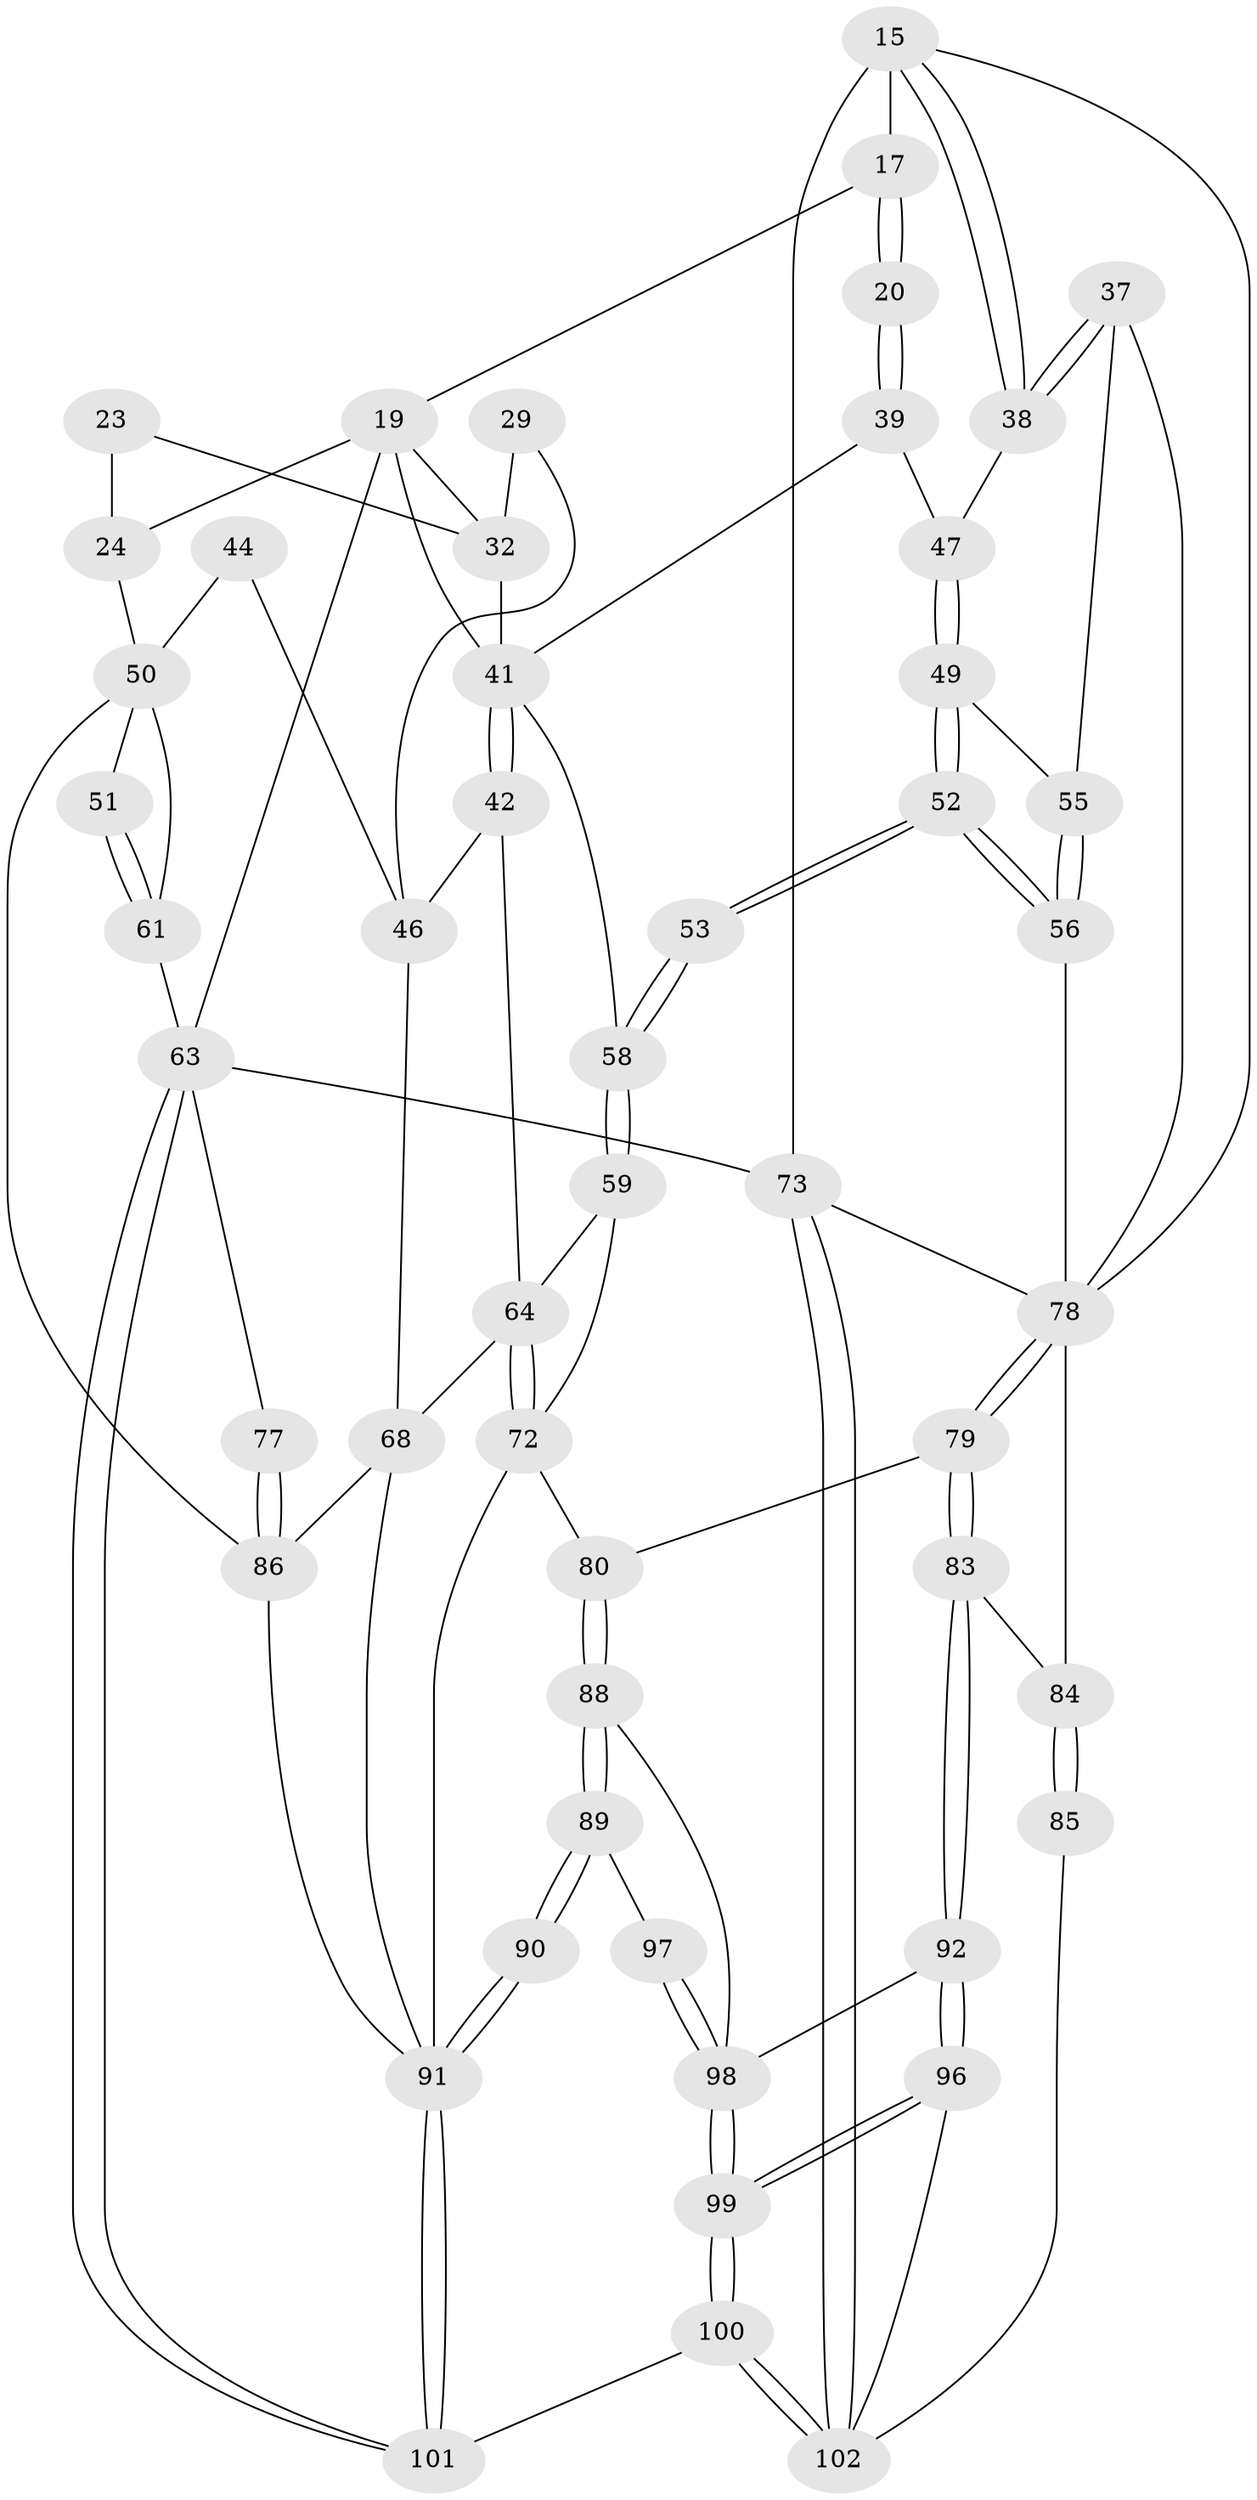 // original degree distribution, {3: 0.0196078431372549, 6: 0.21568627450980393, 5: 0.5294117647058824, 4: 0.23529411764705882}
// Generated by graph-tools (version 1.1) at 2025/00/03/09/25 05:00:39]
// undirected, 51 vertices, 115 edges
graph export_dot {
graph [start="1"]
  node [color=gray90,style=filled];
  15 [pos="+0.8288424724493406+0.21009786083482726",super="+14"];
  17 [pos="+0.5522909117991133+0.17259828234110455",super="+16"];
  19 [pos="+0.4511368483854049+0.1791025356126449",super="+18+12"];
  20 [pos="+0.718357878949162+0.2434088257472419"];
  23 [pos="+0.32200354677276083+0.2205522482098129"];
  24 [pos="+0.29312953890179705+0.22269096848297068",super="+10+11"];
  29 [pos="+0.334658938672608+0.2975129628907252"];
  32 [pos="+0.40470830106424593+0.2884816597613193",super="+21+22"];
  37 [pos="+0.9628156864404724+0.32485162918690286",super="+36"];
  38 [pos="+0.9419992462114867+0.31361506403779255"];
  39 [pos="+0.7183369612388767+0.25556915959909776"];
  41 [pos="+0.45109528715361014+0.37197718399610047",super="+34+40"];
  42 [pos="+0.4040468568323929+0.4380829854563573"];
  44 [pos="+0.22901936539095985+0.47988876991639146",super="+31"];
  46 [pos="+0.2482373416795399+0.48120898185644423",super="+43"];
  47 [pos="+0.8153403225687488+0.2959488338632399"];
  49 [pos="+0.8920770683606188+0.372525190113262"];
  50 [pos="+0.17480049606603257+0.5186898885804875",super="+45+26"];
  51 [pos="+0.06068719297428173+0.4691013370017492"];
  52 [pos="+0.7262398464212979+0.49982972582547114"];
  53 [pos="+0.7113158635599983+0.5034011697174468"];
  55 [pos="+0.9386288978588722+0.4800128547506462",super="+48"];
  56 [pos="+0.9121335757173357+0.5093908734672373"];
  58 [pos="+0.7014879532053014+0.5217487935380399",super="+57+54"];
  59 [pos="+0.690930601728502+0.5476703119188175"];
  61 [pos="+0+0.46737855241124826",super="+28+27"];
  63 [pos="+0+1",super="+3+62"];
  64 [pos="+0.4157712555572835+0.5540053408740435",super="+60"];
  68 [pos="+0.330278253216199+0.672845892229797",super="+65"];
  72 [pos="+0.4940012507617255+0.672340692096062",super="+71"];
  73 [pos="+1+1",super="+2"];
  77 [pos="+0+0.9582729141364855"];
  78 [pos="+0.9531510394631248+0.6349810883649247",super="+67+74"];
  79 [pos="+0.7111980258602877+0.6346216872339823"];
  80 [pos="+0.6961309624059743+0.6241581414939877"];
  83 [pos="+0.8105509483768513+0.7464530706304333"];
  84 [pos="+0.9303064086520714+0.7137724252458181",super="+82"];
  85 [pos="+1+0.8436656776375073"];
  86 [pos="+0.2184730375225868+0.8343991434267113",super="+69+70"];
  88 [pos="+0.66214524228034+0.7446088604820028"];
  89 [pos="+0.6179859669340396+0.8597949930311407"];
  90 [pos="+0.49038499966620563+0.9012231292811463"];
  91 [pos="+0.47831374095131046+0.919234760366857",super="+87+76+75"];
  92 [pos="+0.8445007982994918+0.83516696287575"];
  96 [pos="+0.9166983568569558+0.8692205689331556"];
  97 [pos="+0.6653194642642248+0.8996093506292917"];
  98 [pos="+0.7330625615247357+1",super="+93+94"];
  99 [pos="+0.7416945122348914+1"];
  100 [pos="+0.7383111638206825+1"];
  101 [pos="+0.44261351488985246+1"];
  102 [pos="+0.9389475410554868+1",super="+95"];
  15 -- 38;
  15 -- 38;
  15 -- 17 [weight=2];
  15 -- 73 [weight=2];
  15 -- 78;
  17 -- 20 [weight=2];
  17 -- 20;
  17 -- 19 [weight=2];
  19 -- 32;
  19 -- 24 [weight=2];
  19 -- 63;
  19 -- 41;
  20 -- 39;
  20 -- 39;
  23 -- 24 [weight=2];
  23 -- 32;
  24 -- 50;
  29 -- 32 [weight=2];
  29 -- 46;
  32 -- 41;
  37 -- 38;
  37 -- 38;
  37 -- 55 [weight=2];
  37 -- 78;
  38 -- 47;
  39 -- 47;
  39 -- 41;
  41 -- 42;
  41 -- 42;
  41 -- 58 [weight=2];
  42 -- 64;
  42 -- 46;
  44 -- 46 [weight=2];
  44 -- 50 [weight=2];
  46 -- 68;
  47 -- 49;
  47 -- 49;
  49 -- 52;
  49 -- 52;
  49 -- 55;
  50 -- 51;
  50 -- 86;
  50 -- 61;
  51 -- 61 [weight=2];
  51 -- 61;
  52 -- 53;
  52 -- 53;
  52 -- 56;
  52 -- 56;
  53 -- 58 [weight=2];
  53 -- 58;
  55 -- 56;
  55 -- 56;
  56 -- 78;
  58 -- 59;
  58 -- 59;
  59 -- 64;
  59 -- 72;
  61 -- 63 [weight=2];
  63 -- 101;
  63 -- 101;
  63 -- 73 [weight=2];
  63 -- 77;
  64 -- 72;
  64 -- 72;
  64 -- 68;
  68 -- 91;
  68 -- 86;
  72 -- 91;
  72 -- 80;
  73 -- 102;
  73 -- 102;
  73 -- 78;
  77 -- 86 [weight=2];
  77 -- 86;
  78 -- 79;
  78 -- 79;
  78 -- 84 [weight=2];
  79 -- 80;
  79 -- 83;
  79 -- 83;
  80 -- 88;
  80 -- 88;
  83 -- 84;
  83 -- 92;
  83 -- 92;
  84 -- 85 [weight=2];
  84 -- 85;
  85 -- 102;
  86 -- 91;
  88 -- 89;
  88 -- 89;
  88 -- 98;
  89 -- 90;
  89 -- 90;
  89 -- 97;
  90 -- 91 [weight=2];
  90 -- 91;
  91 -- 101;
  91 -- 101;
  92 -- 96;
  92 -- 96;
  92 -- 98;
  96 -- 99;
  96 -- 99;
  96 -- 102;
  97 -- 98 [weight=2];
  97 -- 98;
  98 -- 99;
  98 -- 99;
  99 -- 100;
  99 -- 100;
  100 -- 101;
  100 -- 102;
  100 -- 102;
}

